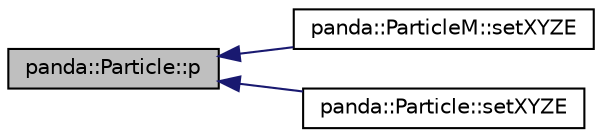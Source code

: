 digraph G
{
  edge [fontname="Helvetica",fontsize="10",labelfontname="Helvetica",labelfontsize="10"];
  node [fontname="Helvetica",fontsize="10",shape=record];
  rankdir=LR;
  Node1 [label="panda::Particle::p",height=0.2,width=0.4,color="black", fillcolor="grey75", style="filled" fontcolor="black"];
  Node1 -> Node2 [dir=back,color="midnightblue",fontsize="10",style="solid"];
  Node2 [label="panda::ParticleM::setXYZE",height=0.2,width=0.4,color="black", fillcolor="white", style="filled",URL="$classpanda_1_1ParticleM.html#a725a5be9c884b3819322f1cfd6b83010"];
  Node1 -> Node3 [dir=back,color="midnightblue",fontsize="10",style="solid"];
  Node3 [label="panda::Particle::setXYZE",height=0.2,width=0.4,color="black", fillcolor="white", style="filled",URL="$classpanda_1_1Particle.html#adc7a78ac2476aac1648ae81f70e17211"];
}
